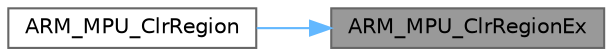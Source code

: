 digraph "ARM_MPU_ClrRegionEx"
{
 // LATEX_PDF_SIZE
  bgcolor="transparent";
  edge [fontname=Helvetica,fontsize=10,labelfontname=Helvetica,labelfontsize=10];
  node [fontname=Helvetica,fontsize=10,shape=box,height=0.2,width=0.4];
  rankdir="RL";
  Node1 [id="Node000001",label="ARM_MPU_ClrRegionEx",height=0.2,width=0.4,color="gray40", fillcolor="grey60", style="filled", fontcolor="black",tooltip=" "];
  Node1 -> Node2 [id="edge1_Node000001_Node000002",dir="back",color="steelblue1",style="solid",tooltip=" "];
  Node2 [id="Node000002",label="ARM_MPU_ClrRegion",height=0.2,width=0.4,color="grey40", fillcolor="white", style="filled",URL="$mpu__armv8_8h.html#a9dcb0afddf4ac351f33f3c7a5169c62c",tooltip=" "];
}
